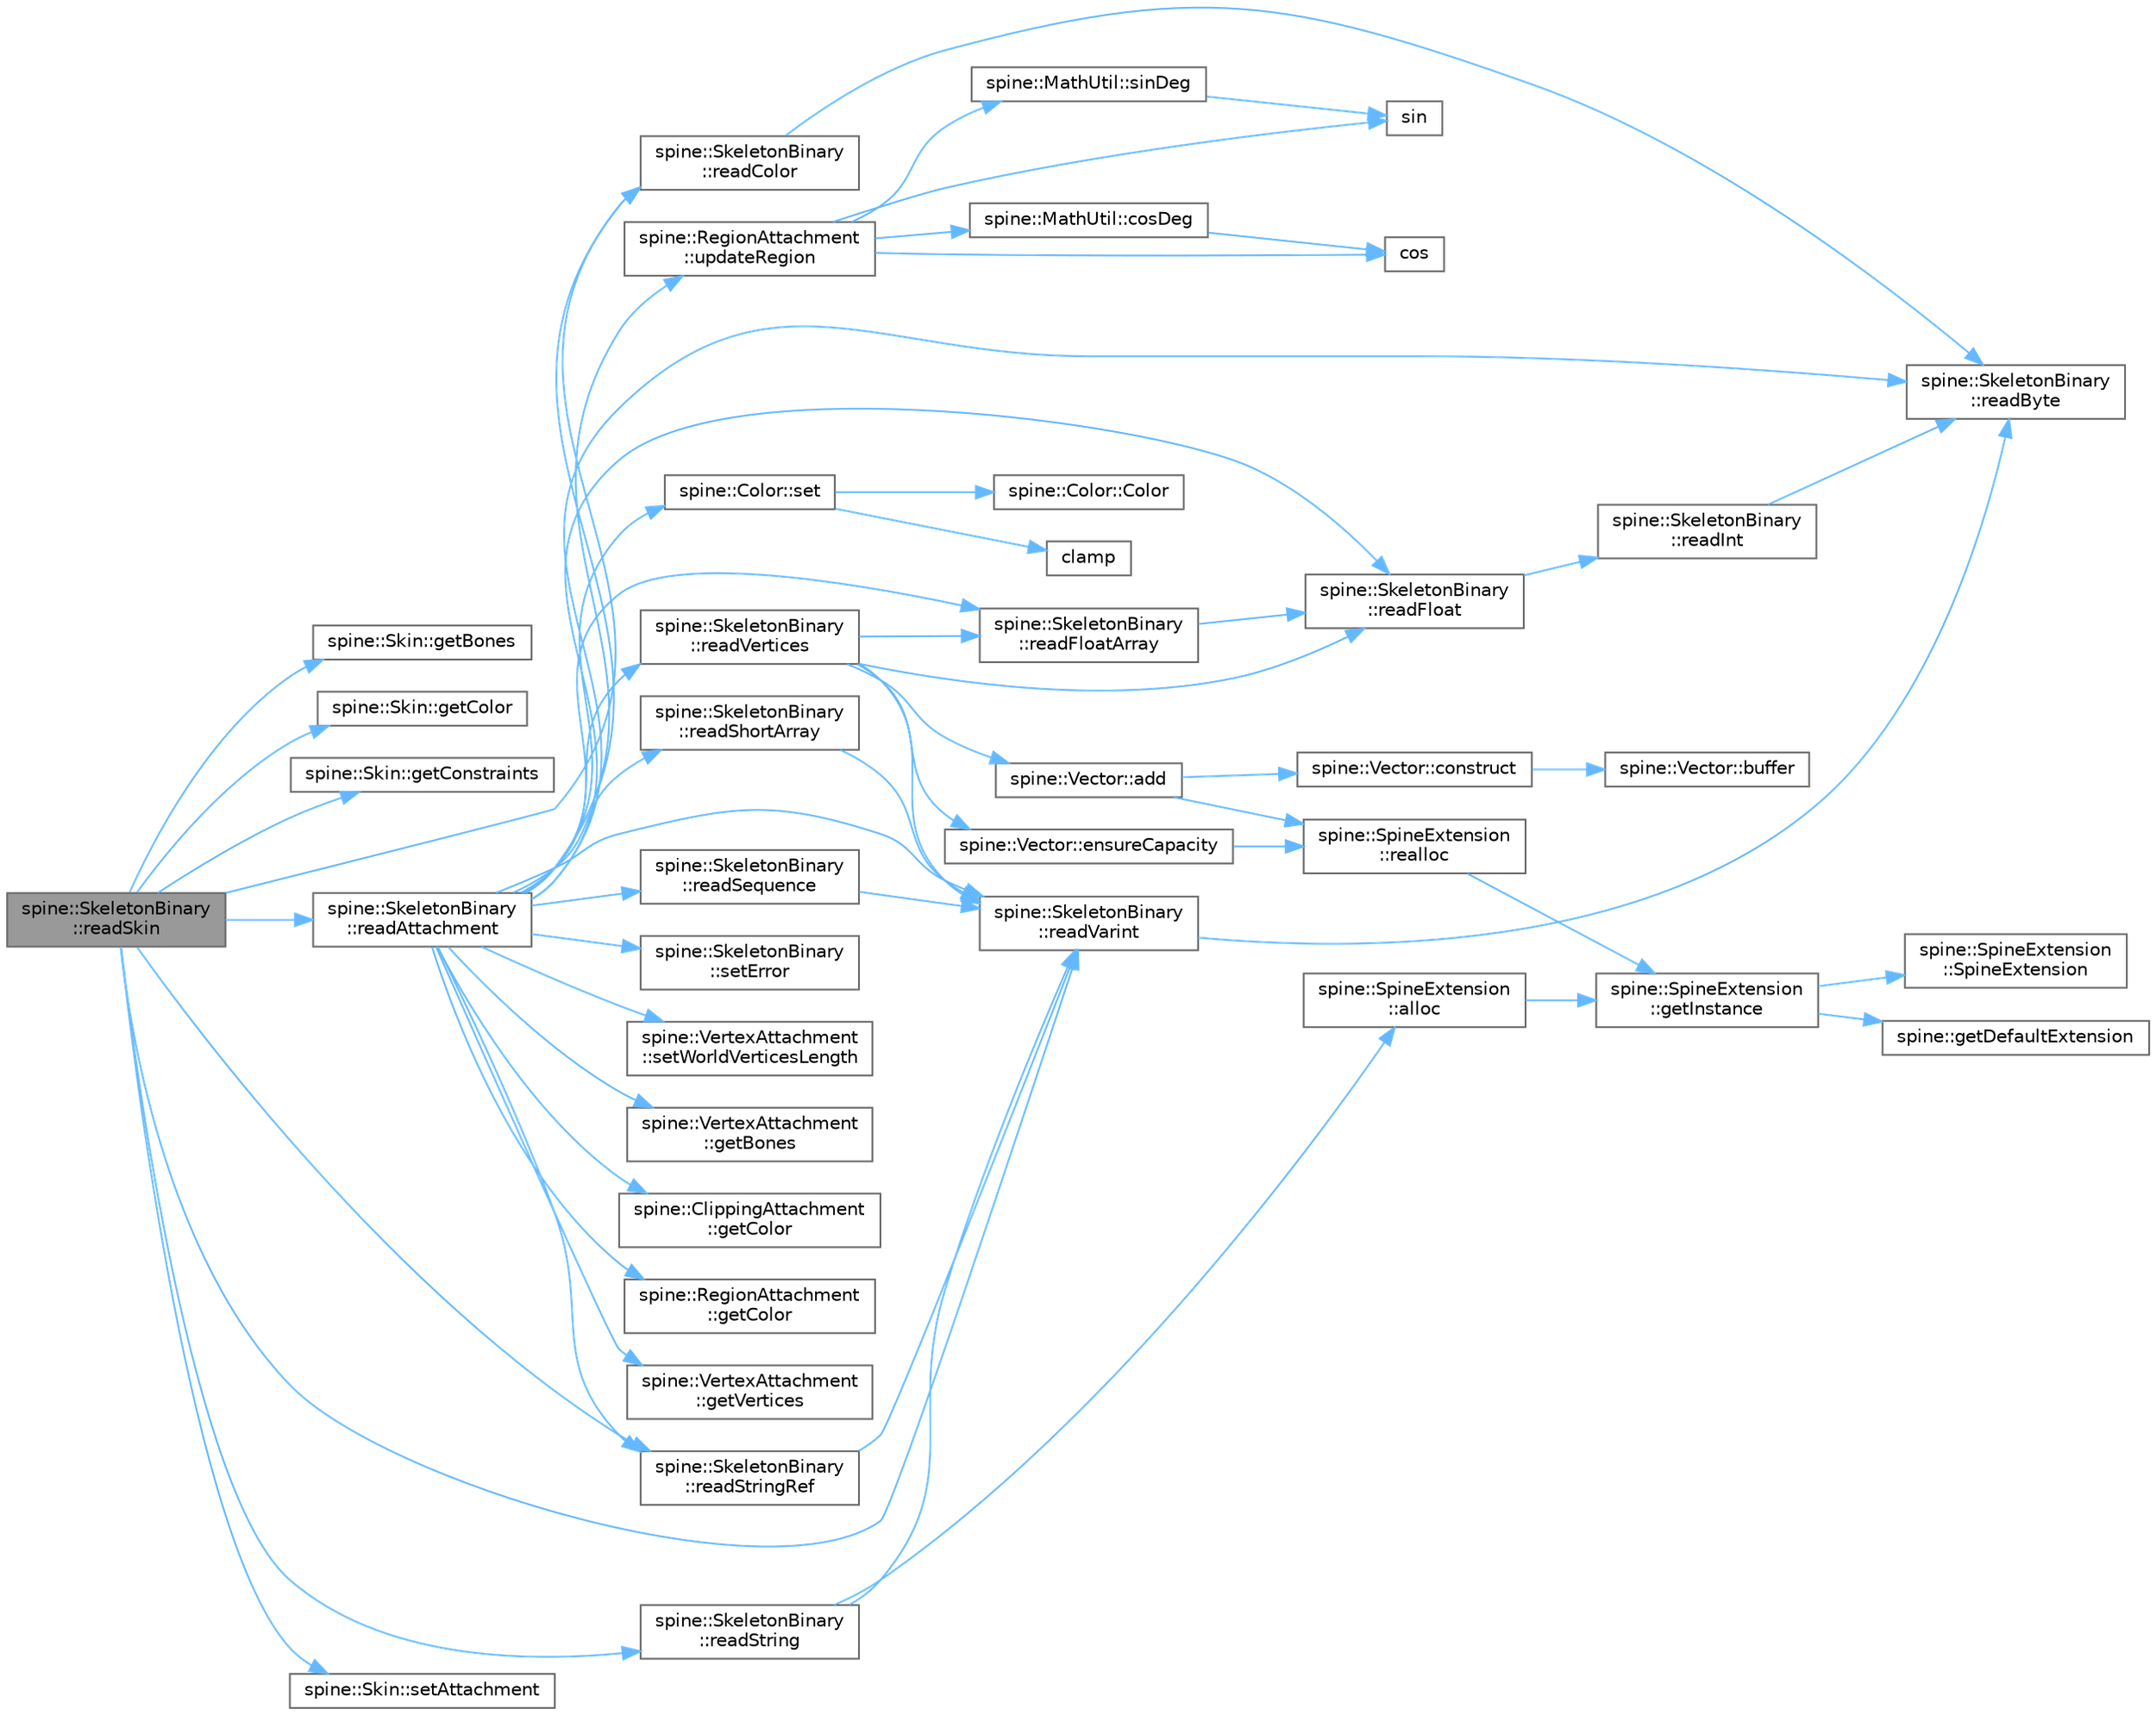 digraph "spine::SkeletonBinary::readSkin"
{
 // LATEX_PDF_SIZE
  bgcolor="transparent";
  edge [fontname=Helvetica,fontsize=10,labelfontname=Helvetica,labelfontsize=10];
  node [fontname=Helvetica,fontsize=10,shape=box,height=0.2,width=0.4];
  rankdir="LR";
  Node1 [id="Node000001",label="spine::SkeletonBinary\l::readSkin",height=0.2,width=0.4,color="gray40", fillcolor="grey60", style="filled", fontcolor="black",tooltip=" "];
  Node1 -> Node2 [id="edge58_Node000001_Node000002",color="steelblue1",style="solid",tooltip=" "];
  Node2 [id="Node000002",label="spine::Skin::getBones",height=0.2,width=0.4,color="grey40", fillcolor="white", style="filled",URL="$classspine_1_1_skin.html#ac5e7ef94300c4f8dea479e565874aed5",tooltip=" "];
  Node1 -> Node3 [id="edge59_Node000001_Node000003",color="steelblue1",style="solid",tooltip=" "];
  Node3 [id="Node000003",label="spine::Skin::getColor",height=0.2,width=0.4,color="grey40", fillcolor="white", style="filled",URL="$classspine_1_1_skin.html#a36361bb51dbdedac9b606b5656756944",tooltip=" "];
  Node1 -> Node4 [id="edge60_Node000001_Node000004",color="steelblue1",style="solid",tooltip=" "];
  Node4 [id="Node000004",label="spine::Skin::getConstraints",height=0.2,width=0.4,color="grey40", fillcolor="white", style="filled",URL="$classspine_1_1_skin.html#af55270c73e433a301514a54197d59ca8",tooltip=" "];
  Node1 -> Node5 [id="edge61_Node000001_Node000005",color="steelblue1",style="solid",tooltip=" "];
  Node5 [id="Node000005",label="spine::SkeletonBinary\l::readAttachment",height=0.2,width=0.4,color="grey40", fillcolor="white", style="filled",URL="$classspine_1_1_skeleton_binary.html#a0909ff9a90e3bbf524640cff91da4729",tooltip=" "];
  Node5 -> Node6 [id="edge62_Node000005_Node000006",color="steelblue1",style="solid",tooltip=" "];
  Node6 [id="Node000006",label="spine::VertexAttachment\l::getBones",height=0.2,width=0.4,color="grey40", fillcolor="white", style="filled",URL="$classspine_1_1_vertex_attachment.html#a8a61b5f836a422358d625a80db7778b3",tooltip=" "];
  Node5 -> Node7 [id="edge63_Node000005_Node000007",color="steelblue1",style="solid",tooltip=" "];
  Node7 [id="Node000007",label="spine::ClippingAttachment\l::getColor",height=0.2,width=0.4,color="grey40", fillcolor="white", style="filled",URL="$classspine_1_1_clipping_attachment.html#a4af61e7abfbaae7518ffca38c33ba815",tooltip=" "];
  Node5 -> Node8 [id="edge64_Node000005_Node000008",color="steelblue1",style="solid",tooltip=" "];
  Node8 [id="Node000008",label="spine::RegionAttachment\l::getColor",height=0.2,width=0.4,color="grey40", fillcolor="white", style="filled",URL="$classspine_1_1_region_attachment.html#ab7f22bbc560f9c046b8076ff970a38c5",tooltip=" "];
  Node5 -> Node9 [id="edge65_Node000005_Node000009",color="steelblue1",style="solid",tooltip=" "];
  Node9 [id="Node000009",label="spine::VertexAttachment\l::getVertices",height=0.2,width=0.4,color="grey40", fillcolor="white", style="filled",URL="$classspine_1_1_vertex_attachment.html#a2aeecef6597a630169a818b99d6718f6",tooltip=" "];
  Node5 -> Node10 [id="edge66_Node000005_Node000010",color="steelblue1",style="solid",tooltip=" "];
  Node10 [id="Node000010",label="spine::SkeletonBinary\l::readByte",height=0.2,width=0.4,color="grey40", fillcolor="white", style="filled",URL="$classspine_1_1_skeleton_binary.html#a095661fffac6234e86a172f8c5aeddcb",tooltip=" "];
  Node5 -> Node11 [id="edge67_Node000005_Node000011",color="steelblue1",style="solid",tooltip=" "];
  Node11 [id="Node000011",label="spine::SkeletonBinary\l::readColor",height=0.2,width=0.4,color="grey40", fillcolor="white", style="filled",URL="$classspine_1_1_skeleton_binary.html#aebe813dca14431e105464a5b82cdc439",tooltip=" "];
  Node11 -> Node10 [id="edge68_Node000011_Node000010",color="steelblue1",style="solid",tooltip=" "];
  Node5 -> Node12 [id="edge69_Node000005_Node000012",color="steelblue1",style="solid",tooltip=" "];
  Node12 [id="Node000012",label="spine::SkeletonBinary\l::readFloat",height=0.2,width=0.4,color="grey40", fillcolor="white", style="filled",URL="$classspine_1_1_skeleton_binary.html#ac8ba35026e33ea8352940c49334d0f97",tooltip=" "];
  Node12 -> Node13 [id="edge70_Node000012_Node000013",color="steelblue1",style="solid",tooltip=" "];
  Node13 [id="Node000013",label="spine::SkeletonBinary\l::readInt",height=0.2,width=0.4,color="grey40", fillcolor="white", style="filled",URL="$classspine_1_1_skeleton_binary.html#a62f0f3bf22303a9b45be9845d23e7365",tooltip=" "];
  Node13 -> Node10 [id="edge71_Node000013_Node000010",color="steelblue1",style="solid",tooltip=" "];
  Node5 -> Node14 [id="edge72_Node000005_Node000014",color="steelblue1",style="solid",tooltip=" "];
  Node14 [id="Node000014",label="spine::SkeletonBinary\l::readFloatArray",height=0.2,width=0.4,color="grey40", fillcolor="white", style="filled",URL="$classspine_1_1_skeleton_binary.html#a5050c4c2a8ae437be9550a2b4de5c84d",tooltip=" "];
  Node14 -> Node12 [id="edge73_Node000014_Node000012",color="steelblue1",style="solid",tooltip=" "];
  Node5 -> Node15 [id="edge74_Node000005_Node000015",color="steelblue1",style="solid",tooltip=" "];
  Node15 [id="Node000015",label="spine::SkeletonBinary\l::readSequence",height=0.2,width=0.4,color="grey40", fillcolor="white", style="filled",URL="$classspine_1_1_skeleton_binary.html#a7d5c2b1cde34a03e406dd9e8c09df973",tooltip=" "];
  Node15 -> Node16 [id="edge75_Node000015_Node000016",color="steelblue1",style="solid",tooltip=" "];
  Node16 [id="Node000016",label="spine::SkeletonBinary\l::readVarint",height=0.2,width=0.4,color="grey40", fillcolor="white", style="filled",URL="$classspine_1_1_skeleton_binary.html#ae9711cebdda38bd5ece8a716e31aae26",tooltip=" "];
  Node16 -> Node10 [id="edge76_Node000016_Node000010",color="steelblue1",style="solid",tooltip=" "];
  Node5 -> Node17 [id="edge77_Node000005_Node000017",color="steelblue1",style="solid",tooltip=" "];
  Node17 [id="Node000017",label="spine::SkeletonBinary\l::readShortArray",height=0.2,width=0.4,color="grey40", fillcolor="white", style="filled",URL="$classspine_1_1_skeleton_binary.html#a4757419d4fc982ed6233d49cca8bc2f2",tooltip=" "];
  Node17 -> Node16 [id="edge78_Node000017_Node000016",color="steelblue1",style="solid",tooltip=" "];
  Node5 -> Node18 [id="edge79_Node000005_Node000018",color="steelblue1",style="solid",tooltip=" "];
  Node18 [id="Node000018",label="spine::SkeletonBinary\l::readStringRef",height=0.2,width=0.4,color="grey40", fillcolor="white", style="filled",URL="$classspine_1_1_skeleton_binary.html#a6334309ba98869a5d248e50d59f1435f",tooltip=" "];
  Node18 -> Node16 [id="edge80_Node000018_Node000016",color="steelblue1",style="solid",tooltip=" "];
  Node5 -> Node16 [id="edge81_Node000005_Node000016",color="steelblue1",style="solid",tooltip=" "];
  Node5 -> Node19 [id="edge82_Node000005_Node000019",color="steelblue1",style="solid",tooltip=" "];
  Node19 [id="Node000019",label="spine::SkeletonBinary\l::readVertices",height=0.2,width=0.4,color="grey40", fillcolor="white", style="filled",URL="$classspine_1_1_skeleton_binary.html#af4d3083ae3a27a5106a059e53ffcc883",tooltip=" "];
  Node19 -> Node20 [id="edge83_Node000019_Node000020",color="steelblue1",style="solid",tooltip=" "];
  Node20 [id="Node000020",label="spine::Vector::add",height=0.2,width=0.4,color="grey40", fillcolor="white", style="filled",URL="$classspine_1_1_vector.html#ae2e7551c569fe19dd9d4528e2eaaf940",tooltip=" "];
  Node20 -> Node21 [id="edge84_Node000020_Node000021",color="steelblue1",style="solid",tooltip=" "];
  Node21 [id="Node000021",label="spine::Vector::construct",height=0.2,width=0.4,color="grey40", fillcolor="white", style="filled",URL="$classspine_1_1_vector.html#abfde582e65af47f6402e4bbdbd8a342c",tooltip=" "];
  Node21 -> Node22 [id="edge85_Node000021_Node000022",color="steelblue1",style="solid",tooltip=" "];
  Node22 [id="Node000022",label="spine::Vector::buffer",height=0.2,width=0.4,color="grey40", fillcolor="white", style="filled",URL="$classspine_1_1_vector.html#a51e5c426b03098af297e10efdaf52e22",tooltip=" "];
  Node20 -> Node23 [id="edge86_Node000020_Node000023",color="steelblue1",style="solid",tooltip=" "];
  Node23 [id="Node000023",label="spine::SpineExtension\l::realloc",height=0.2,width=0.4,color="grey40", fillcolor="white", style="filled",URL="$classspine_1_1_spine_extension.html#a7193fd3fa608111c02d744b46281cfed",tooltip=" "];
  Node23 -> Node24 [id="edge87_Node000023_Node000024",color="steelblue1",style="solid",tooltip=" "];
  Node24 [id="Node000024",label="spine::SpineExtension\l::getInstance",height=0.2,width=0.4,color="grey40", fillcolor="white", style="filled",URL="$classspine_1_1_spine_extension.html#ab60f2a37a933de36919feea9a33de55b",tooltip=" "];
  Node24 -> Node25 [id="edge88_Node000024_Node000025",color="steelblue1",style="solid",tooltip=" "];
  Node25 [id="Node000025",label="spine::getDefaultExtension",height=0.2,width=0.4,color="grey40", fillcolor="white", style="filled",URL="$namespacespine.html#a24f615f096f30200fe83c7a9cc811f75",tooltip=" "];
  Node24 -> Node26 [id="edge89_Node000024_Node000026",color="steelblue1",style="solid",tooltip=" "];
  Node26 [id="Node000026",label="spine::SpineExtension\l::SpineExtension",height=0.2,width=0.4,color="grey40", fillcolor="white", style="filled",URL="$classspine_1_1_spine_extension.html#ae8793479e170e386fa72946ca48758ab",tooltip=" "];
  Node19 -> Node27 [id="edge90_Node000019_Node000027",color="steelblue1",style="solid",tooltip=" "];
  Node27 [id="Node000027",label="spine::Vector::ensureCapacity",height=0.2,width=0.4,color="grey40", fillcolor="white", style="filled",URL="$classspine_1_1_vector.html#ac9cc83a60e188cfb07e824c4eb742e53",tooltip=" "];
  Node27 -> Node23 [id="edge91_Node000027_Node000023",color="steelblue1",style="solid",tooltip=" "];
  Node19 -> Node12 [id="edge92_Node000019_Node000012",color="steelblue1",style="solid",tooltip=" "];
  Node19 -> Node14 [id="edge93_Node000019_Node000014",color="steelblue1",style="solid",tooltip=" "];
  Node19 -> Node16 [id="edge94_Node000019_Node000016",color="steelblue1",style="solid",tooltip=" "];
  Node5 -> Node28 [id="edge95_Node000005_Node000028",color="steelblue1",style="solid",tooltip=" "];
  Node28 [id="Node000028",label="spine::Color::set",height=0.2,width=0.4,color="grey40", fillcolor="white", style="filled",URL="$classspine_1_1_color.html#ab6f958efe5b82e1edbeac3b39997a6bc",tooltip=" "];
  Node28 -> Node29 [id="edge96_Node000028_Node000029",color="steelblue1",style="solid",tooltip=" "];
  Node29 [id="Node000029",label="clamp",height=0.2,width=0.4,color="grey40", fillcolor="white", style="filled",URL="$runtime_2utility_2utility_8h.html#a91208790b39e8805560d91db557c2f9c",tooltip=" "];
  Node28 -> Node30 [id="edge97_Node000028_Node000030",color="steelblue1",style="solid",tooltip=" "];
  Node30 [id="Node000030",label="spine::Color::Color",height=0.2,width=0.4,color="grey40", fillcolor="white", style="filled",URL="$classspine_1_1_color.html#a33ff85b20fd33062af33a6e1c4dc7d53",tooltip=" "];
  Node5 -> Node31 [id="edge98_Node000005_Node000031",color="steelblue1",style="solid",tooltip=" "];
  Node31 [id="Node000031",label="spine::SkeletonBinary\l::setError",height=0.2,width=0.4,color="grey40", fillcolor="white", style="filled",URL="$classspine_1_1_skeleton_binary.html#a347d48f7c29d044b1c32f23cd9654b83",tooltip=" "];
  Node5 -> Node32 [id="edge99_Node000005_Node000032",color="steelblue1",style="solid",tooltip=" "];
  Node32 [id="Node000032",label="spine::VertexAttachment\l::setWorldVerticesLength",height=0.2,width=0.4,color="grey40", fillcolor="white", style="filled",URL="$classspine_1_1_vertex_attachment.html#a021ba376653b66bfc614a582db6019df",tooltip=" "];
  Node5 -> Node33 [id="edge100_Node000005_Node000033",color="steelblue1",style="solid",tooltip=" "];
  Node33 [id="Node000033",label="spine::RegionAttachment\l::updateRegion",height=0.2,width=0.4,color="grey40", fillcolor="white", style="filled",URL="$classspine_1_1_region_attachment.html#ad5222852891c32f80754008f06685c68",tooltip=" "];
  Node33 -> Node34 [id="edge101_Node000033_Node000034",color="steelblue1",style="solid",tooltip=" "];
  Node34 [id="Node000034",label="cos",height=0.2,width=0.4,color="grey40", fillcolor="white", style="filled",URL="$_array_cwise_unary_ops_8h.html#a92b03396990b0e9eea0731aa406e31a4",tooltip=" "];
  Node33 -> Node35 [id="edge102_Node000033_Node000035",color="steelblue1",style="solid",tooltip=" "];
  Node35 [id="Node000035",label="spine::MathUtil::cosDeg",height=0.2,width=0.4,color="grey40", fillcolor="white", style="filled",URL="$classspine_1_1_math_util.html#a850ec73cda78c2c979815e6f29003856",tooltip="Returns the cosine in radians from a lookup table."];
  Node35 -> Node34 [id="edge103_Node000035_Node000034",color="steelblue1",style="solid",tooltip=" "];
  Node33 -> Node36 [id="edge104_Node000033_Node000036",color="steelblue1",style="solid",tooltip=" "];
  Node36 [id="Node000036",label="sin",height=0.2,width=0.4,color="grey40", fillcolor="white", style="filled",URL="$_array_cwise_unary_ops_8h.html#a9cfb0ea58bd813510a9e2db18a5e49f0",tooltip=" "];
  Node33 -> Node37 [id="edge105_Node000033_Node000037",color="steelblue1",style="solid",tooltip=" "];
  Node37 [id="Node000037",label="spine::MathUtil::sinDeg",height=0.2,width=0.4,color="grey40", fillcolor="white", style="filled",URL="$classspine_1_1_math_util.html#acc11de025af6022b22c96e87b3e78579",tooltip="Returns the sine in radians from a lookup table."];
  Node37 -> Node36 [id="edge106_Node000037_Node000036",color="steelblue1",style="solid",tooltip=" "];
  Node1 -> Node11 [id="edge107_Node000001_Node000011",color="steelblue1",style="solid",tooltip=" "];
  Node1 -> Node38 [id="edge108_Node000001_Node000038",color="steelblue1",style="solid",tooltip=" "];
  Node38 [id="Node000038",label="spine::SkeletonBinary\l::readString",height=0.2,width=0.4,color="grey40", fillcolor="white", style="filled",URL="$classspine_1_1_skeleton_binary.html#a7ad5463859fc0ed56595bfad5c53996c",tooltip=" "];
  Node38 -> Node39 [id="edge109_Node000038_Node000039",color="steelblue1",style="solid",tooltip=" "];
  Node39 [id="Node000039",label="spine::SpineExtension\l::alloc",height=0.2,width=0.4,color="grey40", fillcolor="white", style="filled",URL="$classspine_1_1_spine_extension.html#a220903a1a9a94bb1d9719f192ff5a469",tooltip=" "];
  Node39 -> Node24 [id="edge110_Node000039_Node000024",color="steelblue1",style="solid",tooltip=" "];
  Node38 -> Node16 [id="edge111_Node000038_Node000016",color="steelblue1",style="solid",tooltip=" "];
  Node1 -> Node18 [id="edge112_Node000001_Node000018",color="steelblue1",style="solid",tooltip=" "];
  Node1 -> Node16 [id="edge113_Node000001_Node000016",color="steelblue1",style="solid",tooltip=" "];
  Node1 -> Node40 [id="edge114_Node000001_Node000040",color="steelblue1",style="solid",tooltip=" "];
  Node40 [id="Node000040",label="spine::Skin::setAttachment",height=0.2,width=0.4,color="grey40", fillcolor="white", style="filled",URL="$classspine_1_1_skin.html#a7df4d9bc860d795561d1a161affb138b",tooltip=" "];
}
